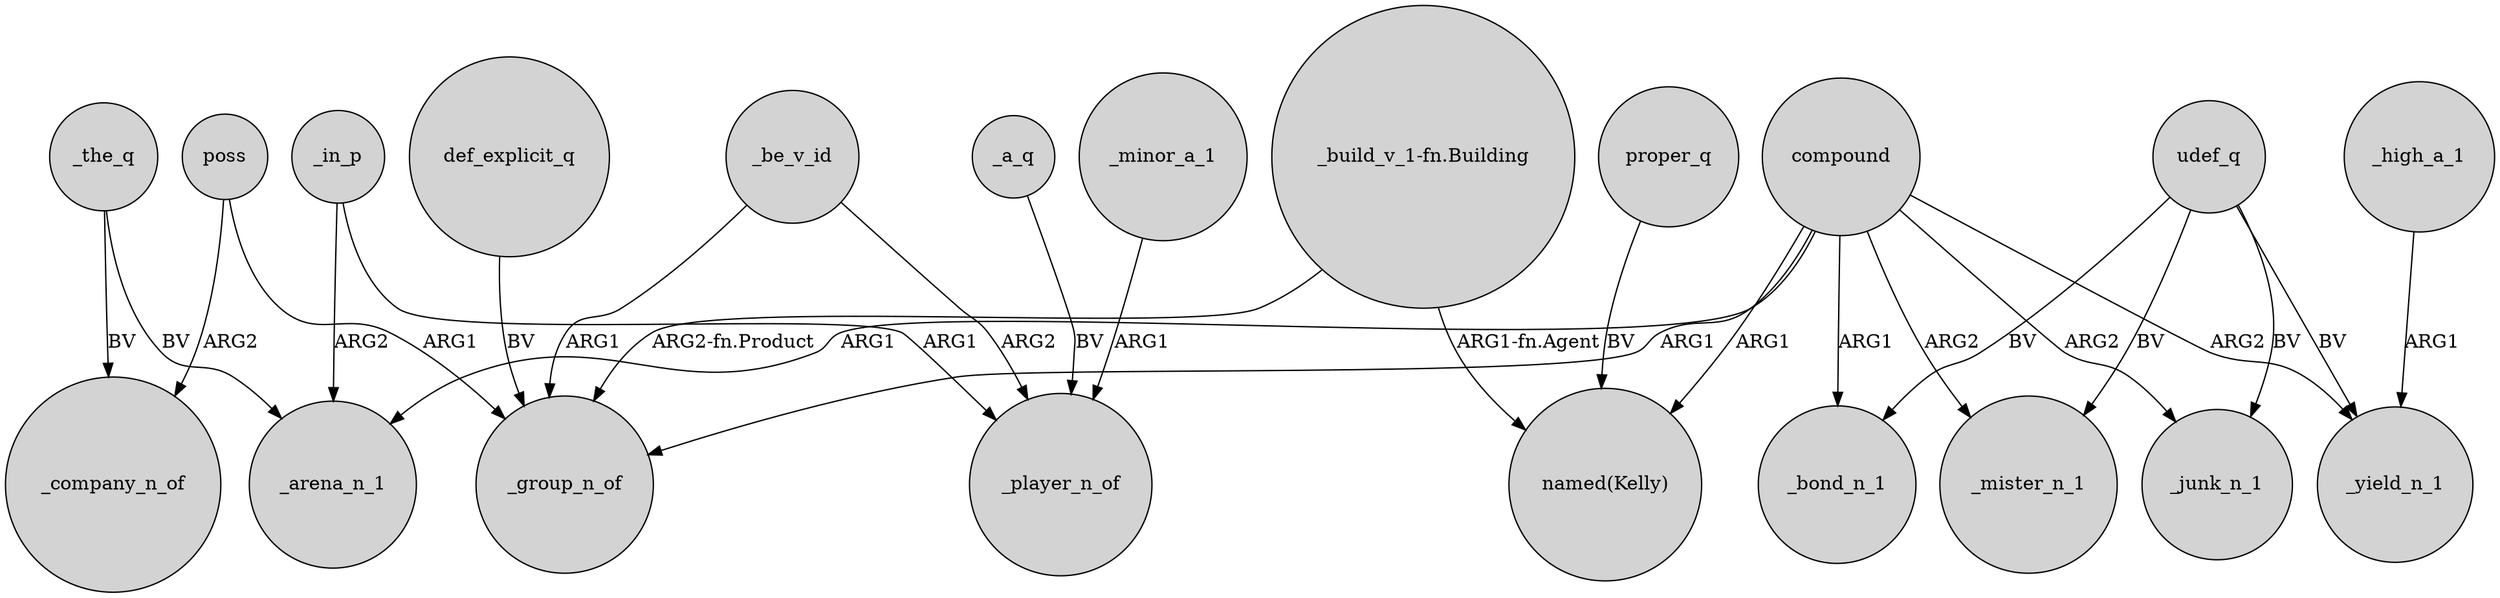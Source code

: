 digraph {
	node [shape=circle style=filled]
	compound -> _arena_n_1 [label=ARG1]
	_a_q -> _player_n_of [label=BV]
	_be_v_id -> _player_n_of [label=ARG2]
	def_explicit_q -> _group_n_of [label=BV]
	compound -> _mister_n_1 [label=ARG2]
	compound -> _bond_n_1 [label=ARG1]
	udef_q -> _mister_n_1 [label=BV]
	compound -> "named(Kelly)" [label=ARG1]
	compound -> _junk_n_1 [label=ARG2]
	poss -> _group_n_of [label=ARG1]
	_the_q -> _company_n_of [label=BV]
	udef_q -> _junk_n_1 [label=BV]
	udef_q -> _bond_n_1 [label=BV]
	_minor_a_1 -> _player_n_of [label=ARG1]
	"_build_v_1-fn.Building" -> _group_n_of [label="ARG2-fn.Product"]
	_in_p -> _arena_n_1 [label=ARG2]
	_the_q -> _arena_n_1 [label=BV]
	_in_p -> _player_n_of [label=ARG1]
	_high_a_1 -> _yield_n_1 [label=ARG1]
	_be_v_id -> _group_n_of [label=ARG1]
	poss -> _company_n_of [label=ARG2]
	"_build_v_1-fn.Building" -> "named(Kelly)" [label="ARG1-fn.Agent"]
	udef_q -> _yield_n_1 [label=BV]
	compound -> _yield_n_1 [label=ARG2]
	proper_q -> "named(Kelly)" [label=BV]
	compound -> _group_n_of [label=ARG1]
}

